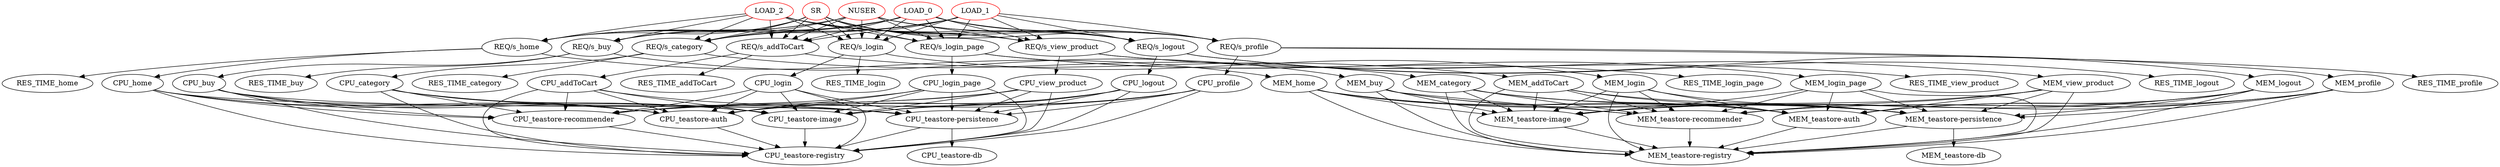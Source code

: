 strict digraph "" {
	NUSER	[color=red];
	"REQ/s_addToCart"	[color=black];
	NUSER -> "REQ/s_addToCart";
	"REQ/s_buy"	[color=black];
	NUSER -> "REQ/s_buy";
	"REQ/s_category"	[color=black];
	NUSER -> "REQ/s_category";
	"REQ/s_home"	[color=black];
	NUSER -> "REQ/s_home";
	"REQ/s_login"	[color=black];
	NUSER -> "REQ/s_login";
	"REQ/s_login_page"	[color=black];
	NUSER -> "REQ/s_login_page";
	"REQ/s_logout"	[color=black];
	NUSER -> "REQ/s_logout";
	"REQ/s_profile"	[color=black];
	NUSER -> "REQ/s_profile";
	"REQ/s_view_product"	[color=black];
	NUSER -> "REQ/s_view_product";
	LOAD_0	[color=red];
	LOAD_0 -> "REQ/s_addToCart";
	LOAD_0 -> "REQ/s_buy";
	LOAD_0 -> "REQ/s_category";
	LOAD_0 -> "REQ/s_home";
	LOAD_0 -> "REQ/s_login";
	LOAD_0 -> "REQ/s_login_page";
	LOAD_0 -> "REQ/s_logout";
	LOAD_0 -> "REQ/s_profile";
	LOAD_0 -> "REQ/s_view_product";
	LOAD_1	[color=red];
	LOAD_1 -> "REQ/s_addToCart";
	LOAD_1 -> "REQ/s_buy";
	LOAD_1 -> "REQ/s_category";
	LOAD_1 -> "REQ/s_home";
	LOAD_1 -> "REQ/s_login";
	LOAD_1 -> "REQ/s_login_page";
	LOAD_1 -> "REQ/s_logout";
	LOAD_1 -> "REQ/s_profile";
	LOAD_1 -> "REQ/s_view_product";
	LOAD_2	[color=red];
	LOAD_2 -> "REQ/s_addToCart";
	LOAD_2 -> "REQ/s_buy";
	LOAD_2 -> "REQ/s_category";
	LOAD_2 -> "REQ/s_home";
	LOAD_2 -> "REQ/s_login";
	LOAD_2 -> "REQ/s_login_page";
	LOAD_2 -> "REQ/s_logout";
	LOAD_2 -> "REQ/s_profile";
	LOAD_2 -> "REQ/s_view_product";
	SR	[color=red];
	SR -> "REQ/s_addToCart";
	SR -> "REQ/s_buy";
	SR -> "REQ/s_category";
	SR -> "REQ/s_home";
	SR -> "REQ/s_login";
	SR -> "REQ/s_login_page";
	SR -> "REQ/s_logout";
	SR -> "REQ/s_profile";
	SR -> "REQ/s_view_product";
	RES_TIME_addToCart	[color=black];
	"REQ/s_addToCart" -> RES_TIME_addToCart;
	CPU_addToCart	[color=black];
	"REQ/s_addToCart" -> CPU_addToCart;
	MEM_addToCart	[color=black];
	"REQ/s_addToCart" -> MEM_addToCart;
	"CPU_teastore-auth"	[color=black];
	CPU_addToCart -> "CPU_teastore-auth";
	"CPU_teastore-image"	[color=black];
	CPU_addToCart -> "CPU_teastore-image";
	"CPU_teastore-persistence"	[color=black];
	CPU_addToCart -> "CPU_teastore-persistence";
	"CPU_teastore-recommender"	[color=black];
	CPU_addToCart -> "CPU_teastore-recommender";
	"CPU_teastore-registry"	[color=black];
	CPU_addToCart -> "CPU_teastore-registry";
	"MEM_teastore-auth"	[color=black];
	MEM_addToCart -> "MEM_teastore-auth";
	"MEM_teastore-image"	[color=black];
	MEM_addToCart -> "MEM_teastore-image";
	"MEM_teastore-persistence"	[color=black];
	MEM_addToCart -> "MEM_teastore-persistence";
	"MEM_teastore-recommender"	[color=black];
	MEM_addToCart -> "MEM_teastore-recommender";
	"MEM_teastore-registry"	[color=black];
	MEM_addToCart -> "MEM_teastore-registry";
	RES_TIME_buy	[color=black];
	"REQ/s_buy" -> RES_TIME_buy;
	CPU_buy	[color=black];
	"REQ/s_buy" -> CPU_buy;
	MEM_buy	[color=black];
	"REQ/s_buy" -> MEM_buy;
	CPU_buy -> "CPU_teastore-auth";
	CPU_buy -> "CPU_teastore-image";
	CPU_buy -> "CPU_teastore-persistence";
	CPU_buy -> "CPU_teastore-recommender";
	CPU_buy -> "CPU_teastore-registry";
	MEM_buy -> "MEM_teastore-auth";
	MEM_buy -> "MEM_teastore-image";
	MEM_buy -> "MEM_teastore-persistence";
	MEM_buy -> "MEM_teastore-recommender";
	MEM_buy -> "MEM_teastore-registry";
	RES_TIME_category	[color=black];
	"REQ/s_category" -> RES_TIME_category;
	CPU_category	[color=black];
	"REQ/s_category" -> CPU_category;
	MEM_category	[color=black];
	"REQ/s_category" -> MEM_category;
	CPU_category -> "CPU_teastore-auth";
	CPU_category -> "CPU_teastore-image";
	CPU_category -> "CPU_teastore-persistence";
	CPU_category -> "CPU_teastore-recommender";
	CPU_category -> "CPU_teastore-registry";
	MEM_category -> "MEM_teastore-auth";
	MEM_category -> "MEM_teastore-image";
	MEM_category -> "MEM_teastore-persistence";
	MEM_category -> "MEM_teastore-recommender";
	MEM_category -> "MEM_teastore-registry";
	RES_TIME_home	[color=black];
	"REQ/s_home" -> RES_TIME_home;
	CPU_home	[color=black];
	"REQ/s_home" -> CPU_home;
	MEM_home	[color=black];
	"REQ/s_home" -> MEM_home;
	CPU_home -> "CPU_teastore-auth";
	CPU_home -> "CPU_teastore-image";
	CPU_home -> "CPU_teastore-persistence";
	CPU_home -> "CPU_teastore-recommender";
	CPU_home -> "CPU_teastore-registry";
	MEM_home -> "MEM_teastore-auth";
	MEM_home -> "MEM_teastore-image";
	MEM_home -> "MEM_teastore-persistence";
	MEM_home -> "MEM_teastore-recommender";
	MEM_home -> "MEM_teastore-registry";
	RES_TIME_login	[color=black];
	"REQ/s_login" -> RES_TIME_login;
	CPU_login	[color=black];
	"REQ/s_login" -> CPU_login;
	MEM_login	[color=black];
	"REQ/s_login" -> MEM_login;
	CPU_login -> "CPU_teastore-auth";
	CPU_login -> "CPU_teastore-image";
	CPU_login -> "CPU_teastore-persistence";
	CPU_login -> "CPU_teastore-recommender";
	CPU_login -> "CPU_teastore-registry";
	MEM_login -> "MEM_teastore-auth";
	MEM_login -> "MEM_teastore-image";
	MEM_login -> "MEM_teastore-persistence";
	MEM_login -> "MEM_teastore-recommender";
	MEM_login -> "MEM_teastore-registry";
	RES_TIME_login_page	[color=black];
	"REQ/s_login_page" -> RES_TIME_login_page;
	CPU_login_page	[color=black];
	"REQ/s_login_page" -> CPU_login_page;
	MEM_login_page	[color=black];
	"REQ/s_login_page" -> MEM_login_page;
	CPU_login_page -> "CPU_teastore-auth";
	CPU_login_page -> "CPU_teastore-image";
	CPU_login_page -> "CPU_teastore-persistence";
	CPU_login_page -> "CPU_teastore-recommender";
	CPU_login_page -> "CPU_teastore-registry";
	MEM_login_page -> "MEM_teastore-auth";
	MEM_login_page -> "MEM_teastore-image";
	MEM_login_page -> "MEM_teastore-persistence";
	MEM_login_page -> "MEM_teastore-recommender";
	MEM_login_page -> "MEM_teastore-registry";
	RES_TIME_logout	[color=black];
	"REQ/s_logout" -> RES_TIME_logout;
	CPU_logout	[color=black];
	"REQ/s_logout" -> CPU_logout;
	MEM_logout	[color=black];
	"REQ/s_logout" -> MEM_logout;
	CPU_logout -> "CPU_teastore-auth";
	CPU_logout -> "CPU_teastore-image";
	CPU_logout -> "CPU_teastore-persistence";
	CPU_logout -> "CPU_teastore-recommender";
	CPU_logout -> "CPU_teastore-registry";
	MEM_logout -> "MEM_teastore-auth";
	MEM_logout -> "MEM_teastore-image";
	MEM_logout -> "MEM_teastore-persistence";
	MEM_logout -> "MEM_teastore-recommender";
	MEM_logout -> "MEM_teastore-registry";
	RES_TIME_profile	[color=black];
	"REQ/s_profile" -> RES_TIME_profile;
	CPU_profile	[color=black];
	"REQ/s_profile" -> CPU_profile;
	MEM_profile	[color=black];
	"REQ/s_profile" -> MEM_profile;
	CPU_profile -> "CPU_teastore-auth";
	CPU_profile -> "CPU_teastore-image";
	CPU_profile -> "CPU_teastore-persistence";
	CPU_profile -> "CPU_teastore-recommender";
	CPU_profile -> "CPU_teastore-registry";
	MEM_profile -> "MEM_teastore-auth";
	MEM_profile -> "MEM_teastore-image";
	MEM_profile -> "MEM_teastore-persistence";
	MEM_profile -> "MEM_teastore-recommender";
	MEM_profile -> "MEM_teastore-registry";
	RES_TIME_view_product	[color=black];
	"REQ/s_view_product" -> RES_TIME_view_product;
	CPU_view_product	[color=black];
	"REQ/s_view_product" -> CPU_view_product;
	MEM_view_product	[color=black];
	"REQ/s_view_product" -> MEM_view_product;
	CPU_view_product -> "CPU_teastore-auth";
	CPU_view_product -> "CPU_teastore-image";
	CPU_view_product -> "CPU_teastore-persistence";
	CPU_view_product -> "CPU_teastore-recommender";
	CPU_view_product -> "CPU_teastore-registry";
	MEM_view_product -> "MEM_teastore-auth";
	MEM_view_product -> "MEM_teastore-image";
	MEM_view_product -> "MEM_teastore-persistence";
	MEM_view_product -> "MEM_teastore-recommender";
	MEM_view_product -> "MEM_teastore-registry";
	"CPU_teastore-auth" -> "CPU_teastore-registry";
	"MEM_teastore-auth" -> "MEM_teastore-registry";
	"CPU_teastore-db"	[color=black];
	"MEM_teastore-db"	[color=black];
	"CPU_teastore-image" -> "CPU_teastore-registry";
	"MEM_teastore-image" -> "MEM_teastore-registry";
	"CPU_teastore-persistence" -> "CPU_teastore-db";
	"CPU_teastore-persistence" -> "CPU_teastore-registry";
	"MEM_teastore-persistence" -> "MEM_teastore-db";
	"MEM_teastore-persistence" -> "MEM_teastore-registry";
	"CPU_teastore-recommender" -> "CPU_teastore-registry";
	"MEM_teastore-recommender" -> "MEM_teastore-registry";
}
